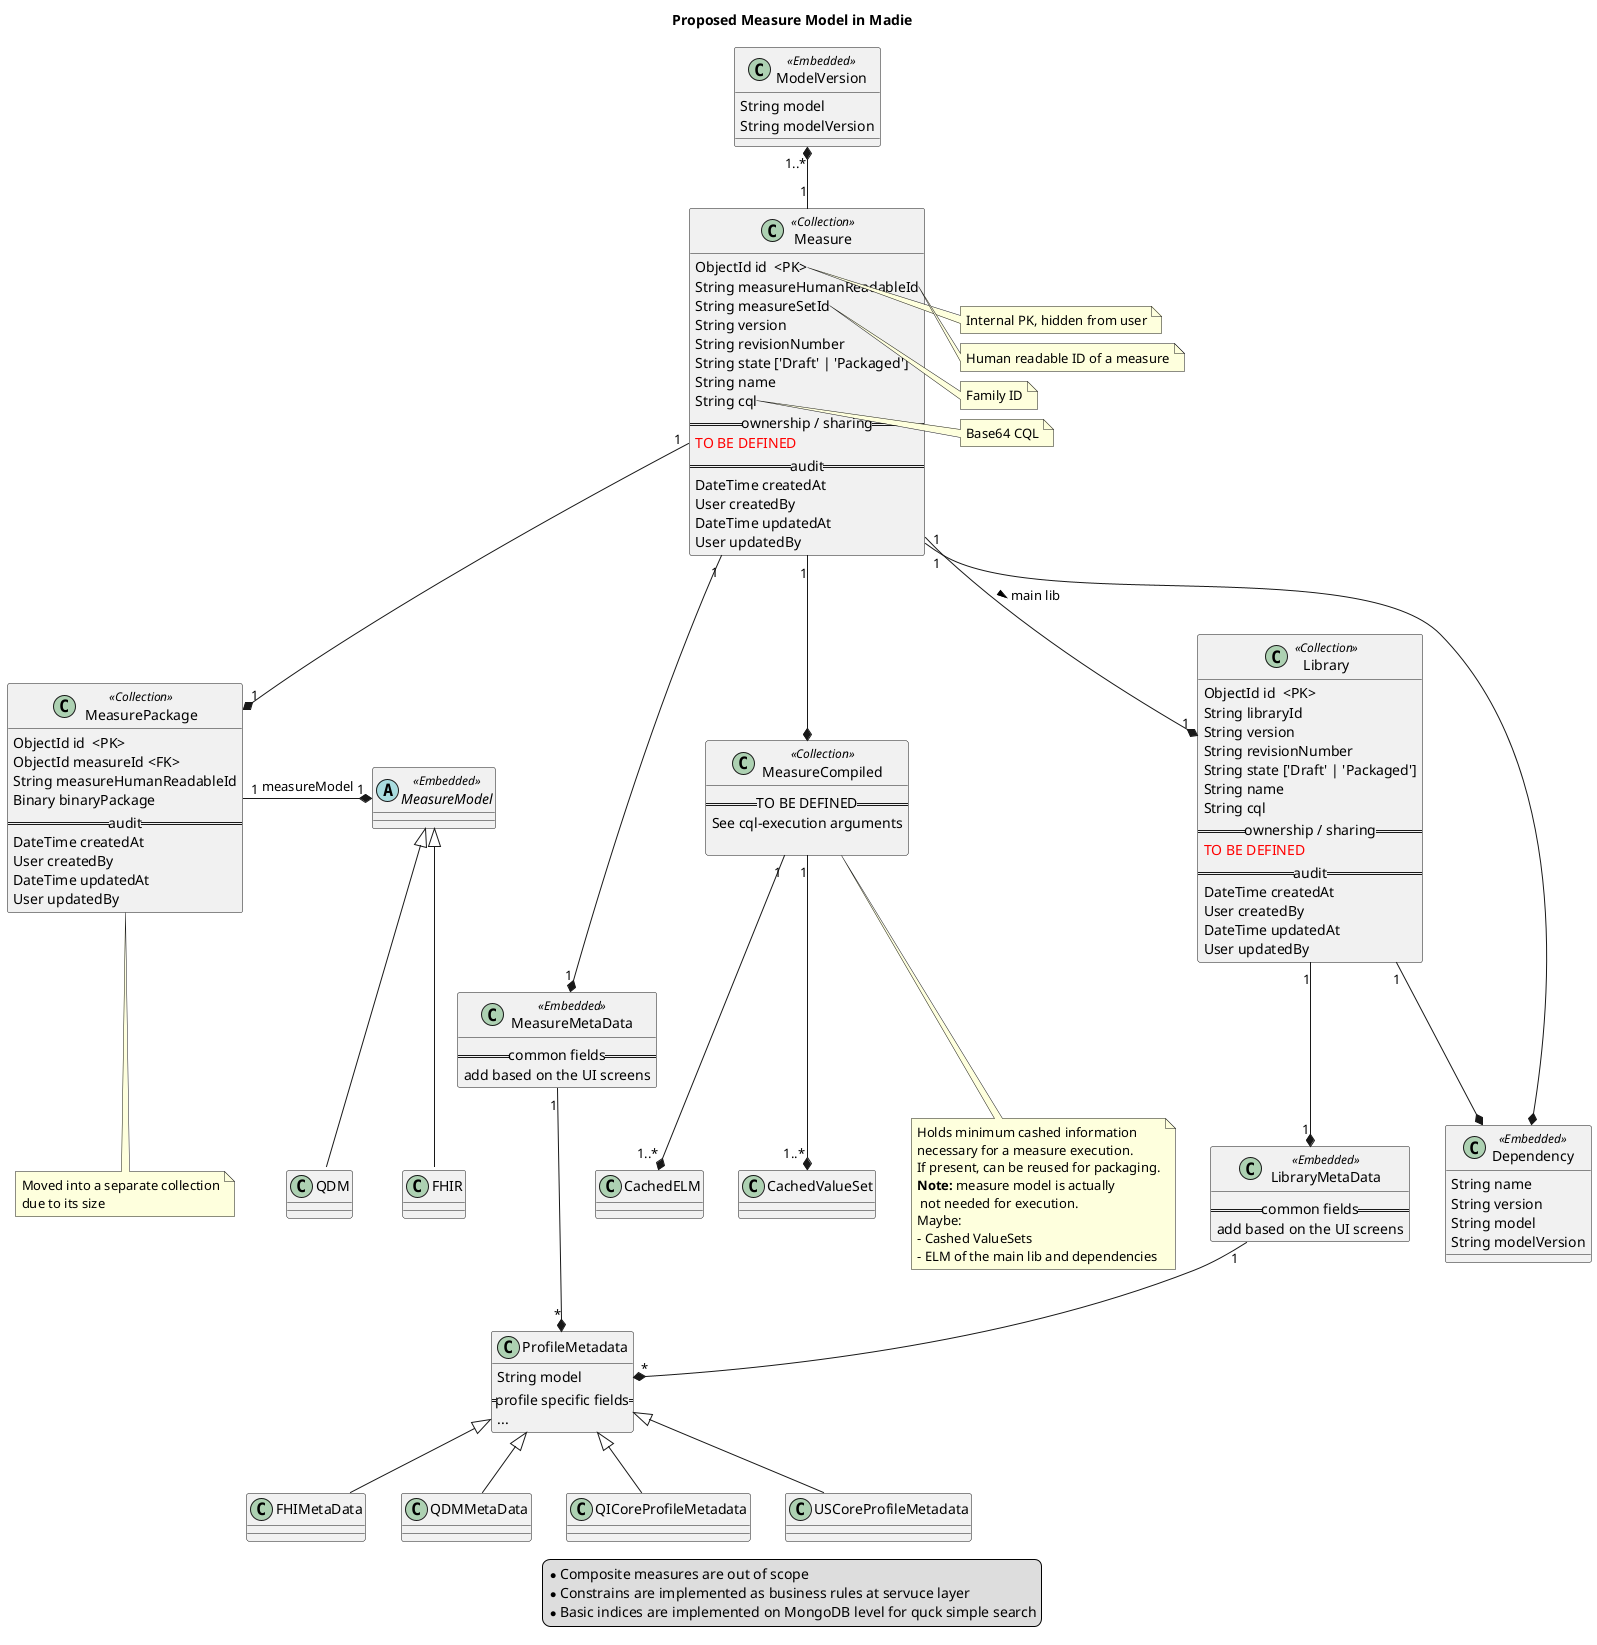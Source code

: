 @startuml Measure Model

title Proposed Measure Model in Madie

class Measure <<Collection>> {
    ObjectId id  <PK>
    String measureHumanReadableId
    String measureSetId
    String version
    String revisionNumber
    String state ['Draft' | 'Packaged']
    String name
    String cql
    == ownership / sharing ==
    <color:red>TO BE DEFINED</color>
    == audit ==
    DateTime createdAt
    User createdBy
    DateTime updatedAt
    User updatedBy
}

note right of Measure::id
Internal PK, hidden from user
end note
note right of Measure::measureHumanReadableId
Human readable ID of a measure
end note
note right of Measure::measureSetId
Family ID
end note
note right of Measure::cql
Base64 CQL
end note

class ModelVersion <<Embedded>> {
    String model
    String modelVersion
}

Measure "1" -up-* "1..*" ModelVersion


class MeasureMetaData <<Embedded>> {
== common fields ==
add based on the UI screens
}

class LibraryMetaData <<Embedded>> {
== common fields ==
add based on the UI screens
}

class ProfileMetadata {
    String model
== profile specific fields ==
    ...
}


Measure "1" --* "1" MeasureMetaData

MeasureMetaData "1" --* "*" ProfileMetadata
LibraryMetaData "1" --* "*" ProfileMetadata

ProfileMetadata <|-- FHIMetaData
ProfileMetadata <|-- QDMMetaData
ProfileMetadata <|-- QICoreProfileMetadata
ProfileMetadata <|-- USCoreProfileMetadata


Measure "1" --* MeasureCompiled

note bottom of MeasureCompiled
Holds minimum cashed information
necessary for a measure execution.
If present, can be reused for packaging.
<b>Note:</b> measure model is actually
 not needed for execution.
Maybe:
- Cashed ValueSets
- ELM of the main lib and dependencies
end note

Measure "1" --* "1" MeasurePackage

class MeasurePackage <<Collection>> {
    ObjectId id  <PK>
    ObjectId measureId <FK>
    String measureHumanReadableId
    Binary binaryPackage
    == audit ==
    DateTime createdAt
    User createdBy
    DateTime updatedAt
    User updatedBy
}

note bottom of MeasurePackage {
 Moved into a separate collection
 due to its size
}

class MeasureCompiled <<Collection>> {
    == TO BE DEFINED ==
    See cql-execution arguments

}

MeasureCompiled "1" --* "1..*" CachedELM
MeasureCompiled "1" --* "1..*" CachedValueSet

Measure "1" --* "1" Library:  > main lib

class Library <<Collection>> {
    ObjectId id  <PK>
    String libraryId
    String version
    String revisionNumber
    String state ['Draft' | 'Packaged']
    String name
    String cql
    == ownership / sharing ==
    <color:red>TO BE DEFINED</color>
    == audit ==
    DateTime createdAt
    User createdBy
    DateTime updatedAt
    User updatedBy
}


Library "1" --* "1" LibraryMetaData

MeasurePackage "1" -* "1" MeasureModel : measureModel

'FIXME composite measure

'FIXME libraries / dependencies


Measure "1" --* Dependency
Library "1" --* Dependency

class Dependency <<Embedded>> {
    String name
    String version
    String model
    String modelVersion
}

abstract class MeasureModel <<Embedded>> {
}

MeasureModel <|-- FHIR::Measure
MeasureModel <|-- QDM::Measure


legend
 * Composite measures are out of scope
 * Constrains are implemented as business rules at servuce layer
 * Basic indices are implemented on MongoDB level for quck simple search
endlegend

@enduml